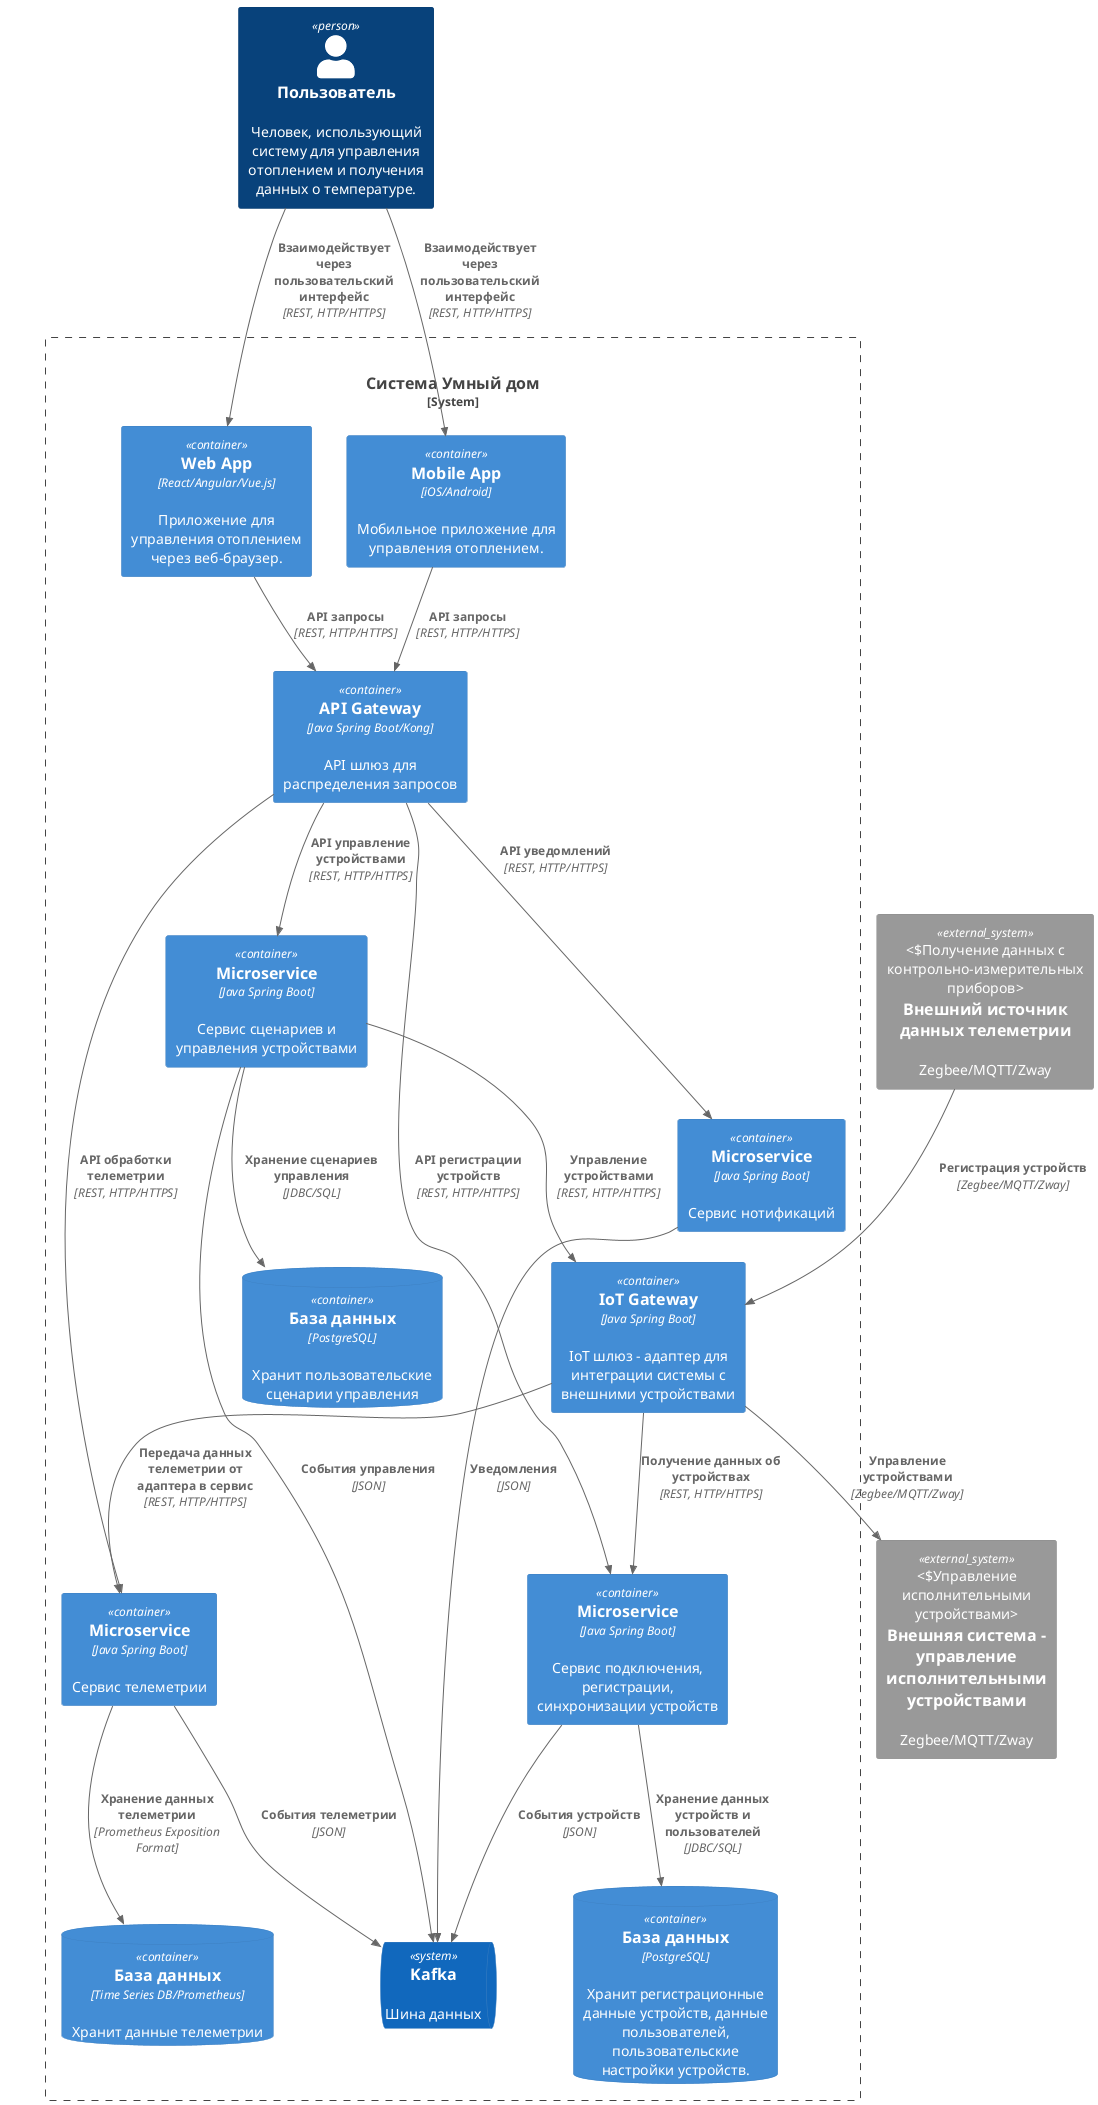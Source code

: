@startuml
!include <C4/C4_Container>
!include <C4/C4_Context>
!include <C4/C4>

Person(customer, "Пользователь", "Человек, использующий систему для управления отоплением и получения данных о температуре.")

System_Boundary(system, "Система Умный дом") {
    Container(webApp, "Web App", "React/Angular/Vue.js", "Приложение для управления отоплением через веб-браузер.")
    Container(mobileApp, "Mobile App", "iOS/Android", "Мобильное приложение для управления отоплением.")
    Container(gtw, "API Gateway", "Java Spring Boot/Kong", "API шлюз для распределения запросов")
    Container(iotGtw, "IoT Gateway", "Java Spring Boot", "IoT шлюз - адаптер для интеграции системы с внешними устройствами")
    Container(deviceManagementService, "Microservice", "Java Spring Boot", "Сервис подключения, регистрации, синхронизации устройств")
    Container(controlService, "Microservice", "Java Spring Boot", "Сервис сценариев и управления устройствами")
    Container(telemetryService, "Microservice", "Java Spring Boot", "Сервис телеметрии")
    Container(notificationService, "Microservice", "Java Spring Boot", "Сервис нотификаций")
    ContainerDb(databaseDeviceManagement, "База данных", "PostgreSQL", "Хранит регистрационные данные устройств, данные пользователей, пользовательские настройки устройств.")
    ContainerDb(databaseControlService, "База данных", "PostgreSQL", "Хранит пользовательские сценарии управления")
    ContainerDb(databaseTelemetryService, "База данных", "Time Series DB/Prometheus", "Хранит данные телеметрии")
    SystemQueue(eventBus, "Kafka", "Шина данных")

}

System_Ext(externalApiDevices, "Внешний источник данных телеметрии", "Zegbee/MQTT/Zway", "Получение данных с контрольно-измерительных приборов")
System_Ext(externalApiControl, "Внешняя система - управление исполнительными устройствами", "Zegbee/MQTT/Zway", "Управление исполнительными устройствами")

Rel(customer, webApp, "Взаимодействует через пользовательский интерфейс", "REST, HTTP/HTTPS")
Rel(customer, mobileApp, "Взаимодействует через пользовательский интерфейс", "REST, HTTP/HTTPS")
Rel(webApp, gtw, "API запросы", "REST, HTTP/HTTPS")
Rel(mobileApp, gtw, "API запросы", "REST, HTTP/HTTPS")
Rel(gtw, deviceManagementService, "API регистрации устройств", "REST, HTTP/HTTPS")
Rel(gtw, controlService, "API управление устройствами", "REST, HTTP/HTTPS")
Rel(gtw, telemetryService, "API обработки телеметрии", "REST, HTTP/HTTPS")
Rel(gtw, notificationService, "API уведомлений", "REST, HTTP/HTTPS")
Rel(deviceManagementService, databaseDeviceManagement, "Хранение данных устройств и пользователей", "JDBC/SQL")
Rel(controlService, databaseControlService, "Хранение сценариев управления", "JDBC/SQL")
Rel(telemetryService, databaseTelemetryService, "Хранение данных телеметрии", "Prometheus Exposition Format")
Rel(deviceManagementService, eventBus, "События устройств", "JSON")
Rel(controlService, eventBus, "События управления", "JSON")
Rel(telemetryService, eventBus, "События телеметрии", "JSON")
Rel(notificationService, eventBus, "Уведомления", "JSON")

Rel(iotGtw, deviceManagementService, "Получение данных об устройствах", "REST, HTTP/HTTPS")
Rel(controlService, iotGtw, "Управление устройствами", "REST, HTTP/HTTPS")
Rel(iotGtw, telemetryService, "Передача данных телеметрии от адаптера в сервис", "REST, HTTP/HTTPS")

Rel(externalApiDevices, iotGtw, "Регистрация устройств", "Zegbee/MQTT/Zway")
Rel(iotGtw, externalApiControl, "Управление устройствами", "Zegbee/MQTT/Zway")
@enduml
